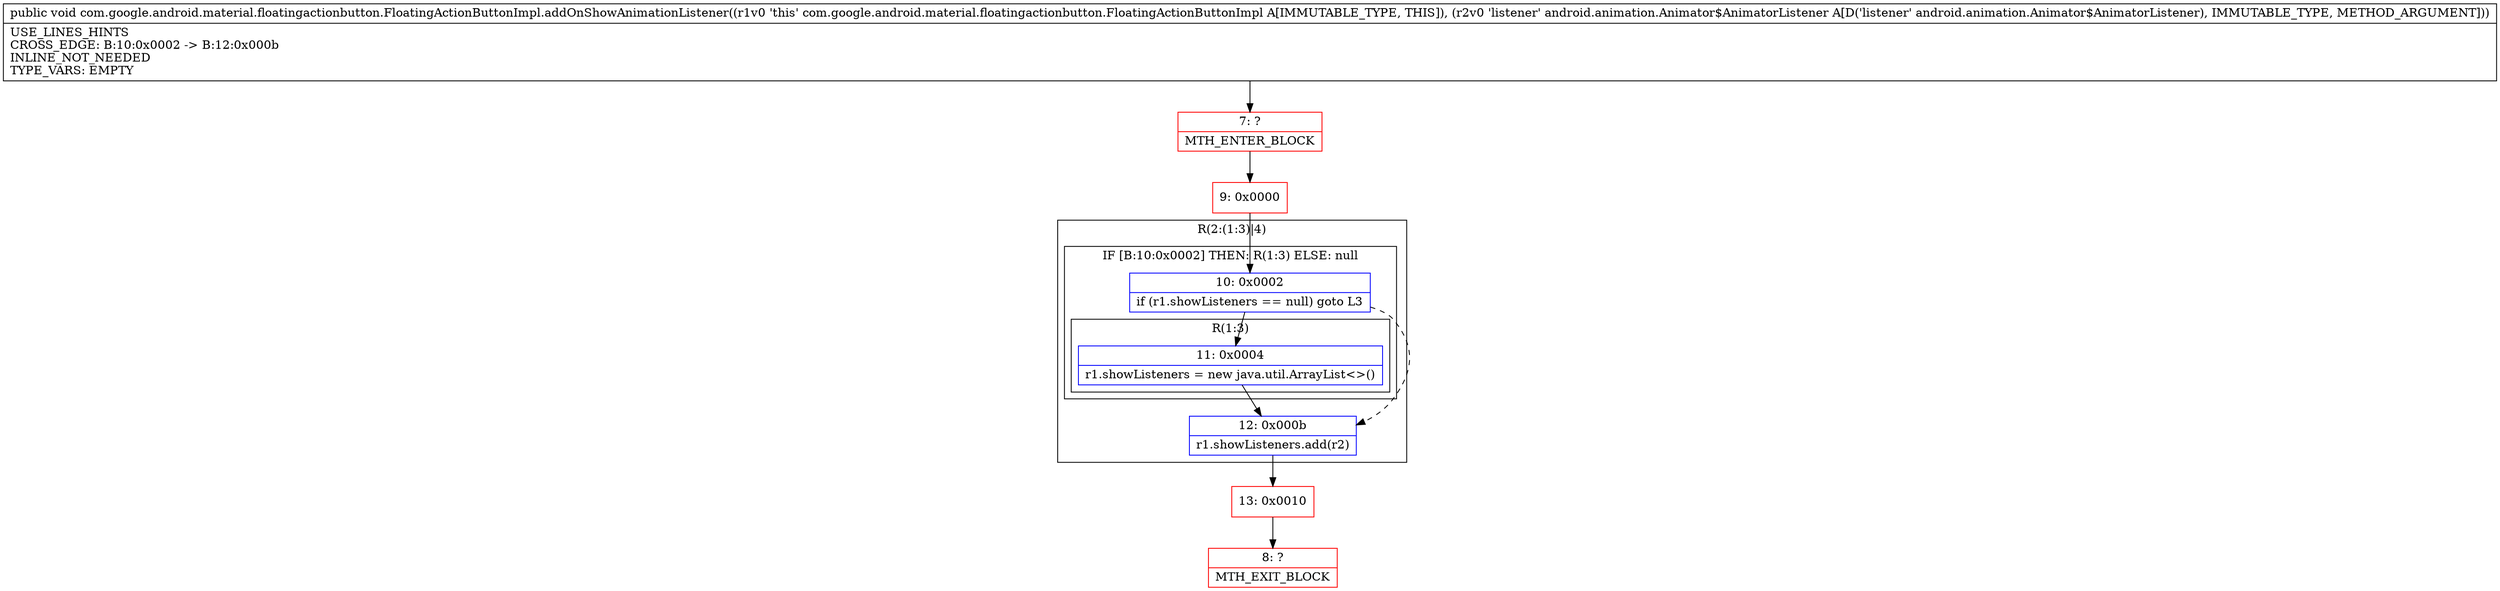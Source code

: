 digraph "CFG forcom.google.android.material.floatingactionbutton.FloatingActionButtonImpl.addOnShowAnimationListener(Landroid\/animation\/Animator$AnimatorListener;)V" {
subgraph cluster_Region_578745143 {
label = "R(2:(1:3)|4)";
node [shape=record,color=blue];
subgraph cluster_IfRegion_91651453 {
label = "IF [B:10:0x0002] THEN: R(1:3) ELSE: null";
node [shape=record,color=blue];
Node_10 [shape=record,label="{10\:\ 0x0002|if (r1.showListeners == null) goto L3\l}"];
subgraph cluster_Region_271688780 {
label = "R(1:3)";
node [shape=record,color=blue];
Node_11 [shape=record,label="{11\:\ 0x0004|r1.showListeners = new java.util.ArrayList\<\>()\l}"];
}
}
Node_12 [shape=record,label="{12\:\ 0x000b|r1.showListeners.add(r2)\l}"];
}
Node_7 [shape=record,color=red,label="{7\:\ ?|MTH_ENTER_BLOCK\l}"];
Node_9 [shape=record,color=red,label="{9\:\ 0x0000}"];
Node_13 [shape=record,color=red,label="{13\:\ 0x0010}"];
Node_8 [shape=record,color=red,label="{8\:\ ?|MTH_EXIT_BLOCK\l}"];
MethodNode[shape=record,label="{public void com.google.android.material.floatingactionbutton.FloatingActionButtonImpl.addOnShowAnimationListener((r1v0 'this' com.google.android.material.floatingactionbutton.FloatingActionButtonImpl A[IMMUTABLE_TYPE, THIS]), (r2v0 'listener' android.animation.Animator$AnimatorListener A[D('listener' android.animation.Animator$AnimatorListener), IMMUTABLE_TYPE, METHOD_ARGUMENT]))  | USE_LINES_HINTS\lCROSS_EDGE: B:10:0x0002 \-\> B:12:0x000b\lINLINE_NOT_NEEDED\lTYPE_VARS: EMPTY\l}"];
MethodNode -> Node_7;Node_10 -> Node_11;
Node_10 -> Node_12[style=dashed];
Node_11 -> Node_12;
Node_12 -> Node_13;
Node_7 -> Node_9;
Node_9 -> Node_10;
Node_13 -> Node_8;
}

